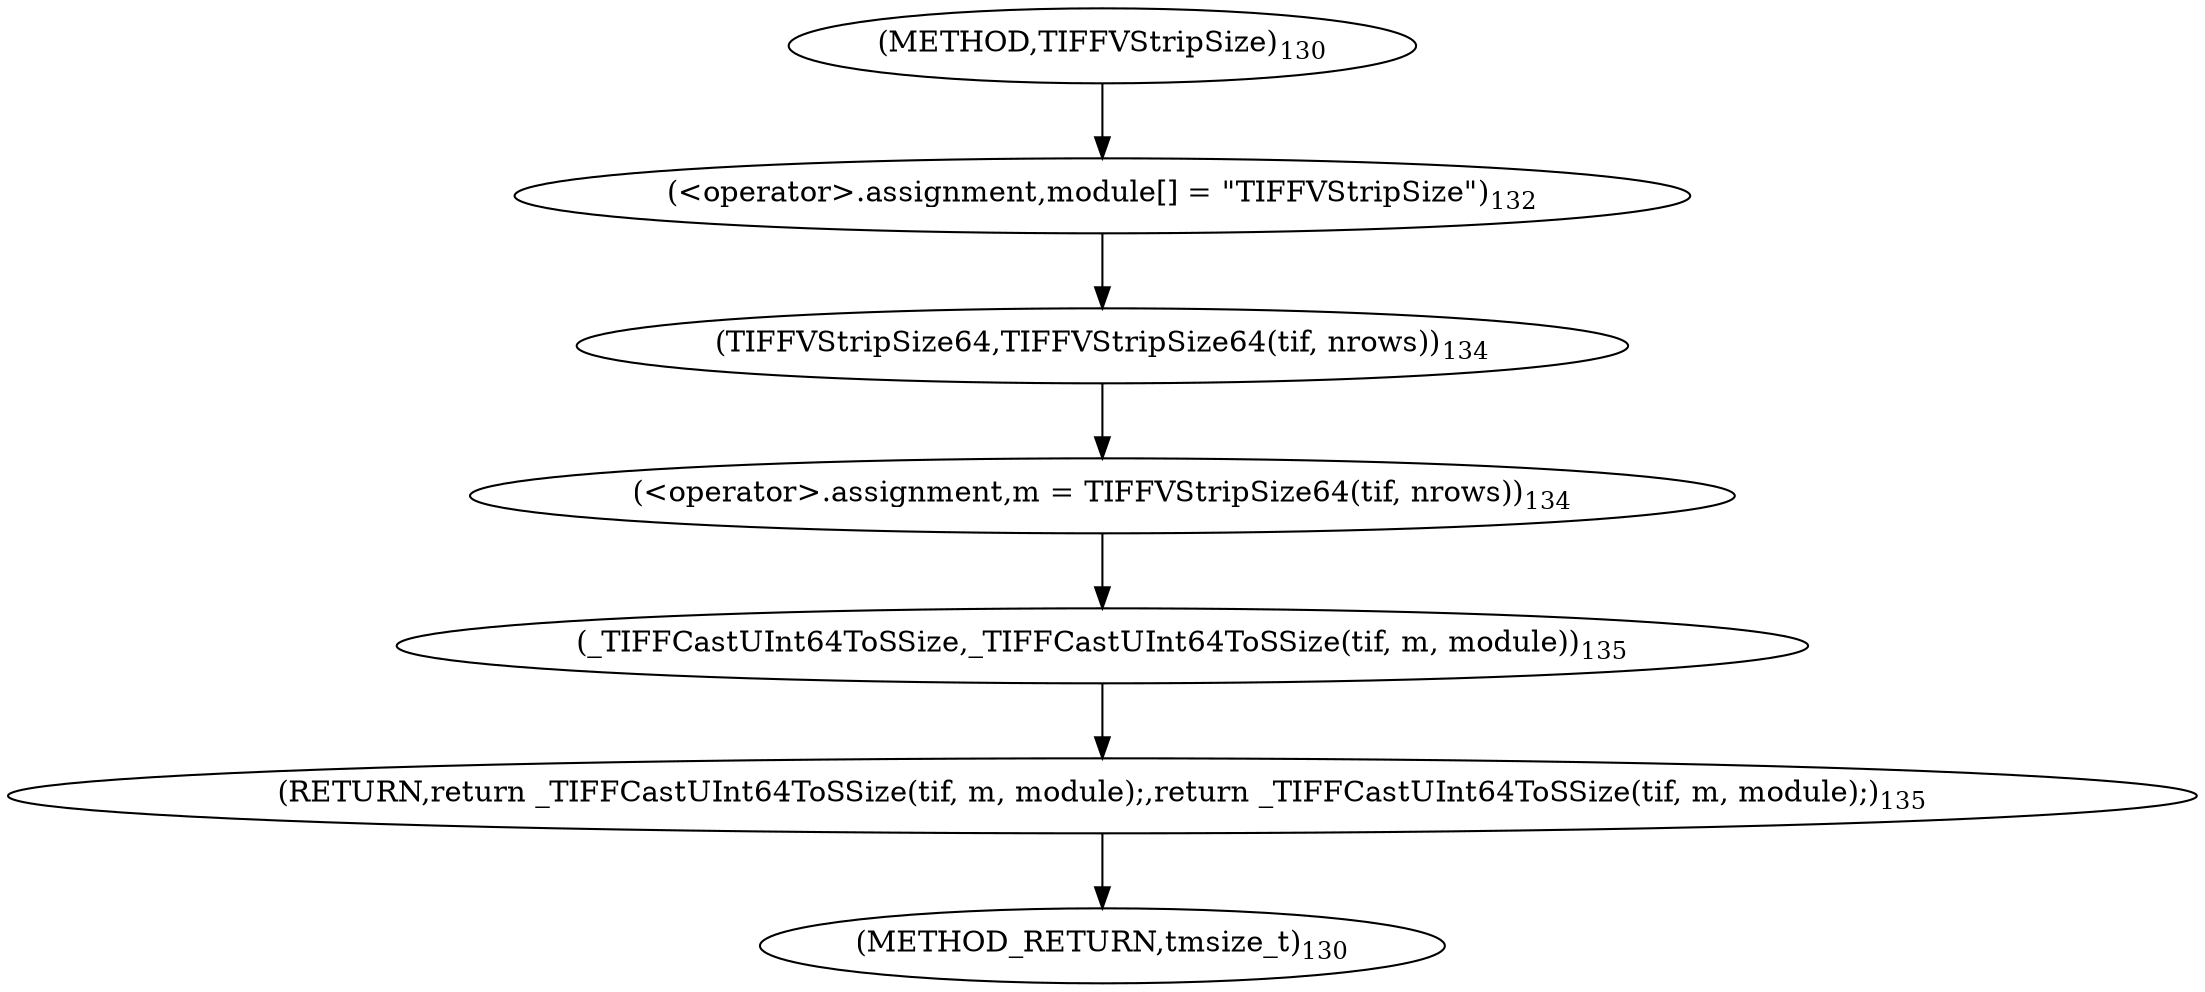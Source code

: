 digraph "TIFFVStripSize" {  
"11220" [label = <(&lt;operator&gt;.assignment,module[] = &quot;TIFFVStripSize&quot;)<SUB>132</SUB>> ]
"11224" [label = <(&lt;operator&gt;.assignment,m = TIFFVStripSize64(tif, nrows))<SUB>134</SUB>> ]
"11229" [label = <(RETURN,return _TIFFCastUInt64ToSSize(tif, m, module);,return _TIFFCastUInt64ToSSize(tif, m, module);)<SUB>135</SUB>> ]
"11226" [label = <(TIFFVStripSize64,TIFFVStripSize64(tif, nrows))<SUB>134</SUB>> ]
"11230" [label = <(_TIFFCastUInt64ToSSize,_TIFFCastUInt64ToSSize(tif, m, module))<SUB>135</SUB>> ]
"11215" [label = <(METHOD,TIFFVStripSize)<SUB>130</SUB>> ]
"11234" [label = <(METHOD_RETURN,tmsize_t)<SUB>130</SUB>> ]
  "11220" -> "11226" 
  "11224" -> "11230" 
  "11229" -> "11234" 
  "11226" -> "11224" 
  "11230" -> "11229" 
  "11215" -> "11220" 
}
